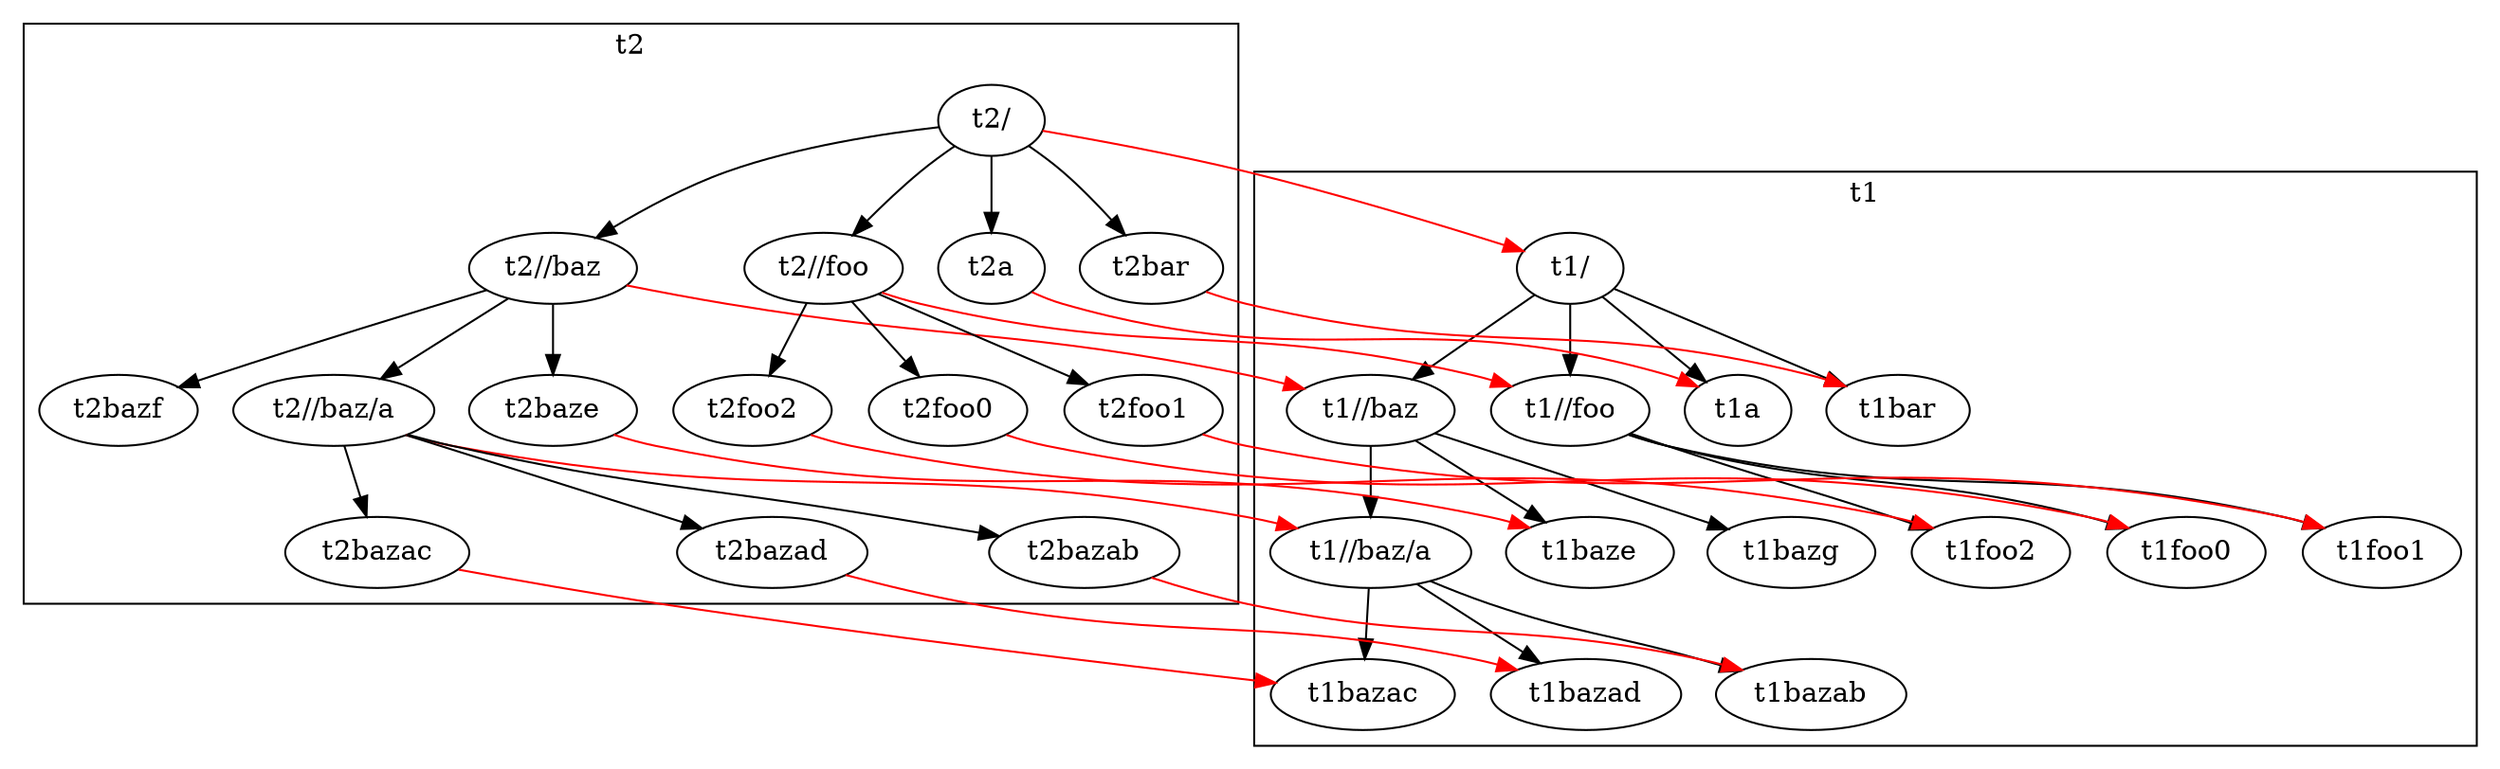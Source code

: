 digraph {
  subgraph cluster_t1 {
    label="t1";
    t1 [label="t1/", tooltip="weight: 58"];
    t1 -> t1a;
    t1 -> t1bar;
    t1 -> t1baz;
    t1 -> t1foo;
    t1baz [label="t1//baz", tooltip="weight: 45"];
    t1baz -> t1baza;
    t1baz -> t1baze;
    t1baz -> t1bazg;
    t1baza [label="t1//baz/a", tooltip="weight: 25"];
    t1baza -> t1bazab;
    t1baza -> t1bazac;
    t1baza -> t1bazad;
    t1foo [label="t1//foo", tooltip="weight: 4"];
    t1foo -> t1foo0;
    t1foo -> t1foo1;
    t1foo -> t1foo2;
  }
  subgraph cluster_t2 {
    label="t2";
    t2 [label="t2/", tooltip="weight: 76"];
    t2 -> t2baz;
    t2 -> t2foo;
    t2 -> t2a;
    t2 -> t2bar;
    t2baz [label="t2//baz", tooltip="weight: 64"];
    t2baz -> t2baze;
    t2baz -> t2bazf;
    t2baz -> t2baza;
    t2baza [label="t2//baz/a", tooltip="weight: 25"];
    t2baza -> t2bazab;
    t2baza -> t2bazac;
    t2baza -> t2bazad;
    t2foo [label="t2//foo", tooltip="weight: 4"];
    t2foo -> t2foo0;
    t2foo -> t2foo1;
    t2foo -> t2foo2;
  }

  t2 -> t1[color=red,penwidth=1.0];
  t2a -> t1a[color=red,penwidth=1.0];
  t2bar -> t1bar[color=red,penwidth=1.0];
  t2baz -> t1baz[color=red,penwidth=1.0];
  t2baza -> t1baza[color=red,penwidth=1.0];
  t2bazab -> t1bazab[color=red,penwidth=1.0];
  t2bazac -> t1bazac[color=red,penwidth=1.0];
  t2bazad -> t1bazad[color=red,penwidth=1.0];
  t2baze -> t1baze[color=red,penwidth=1.0];
  t2foo -> t1foo[color=red,penwidth=1.0];
  t2foo0 -> t1foo0[color=red,penwidth=1.0];
  t2foo1 -> t1foo1[color=red,penwidth=1.0];
  t2foo2 -> t1foo2[color=red,penwidth=1.0];
}